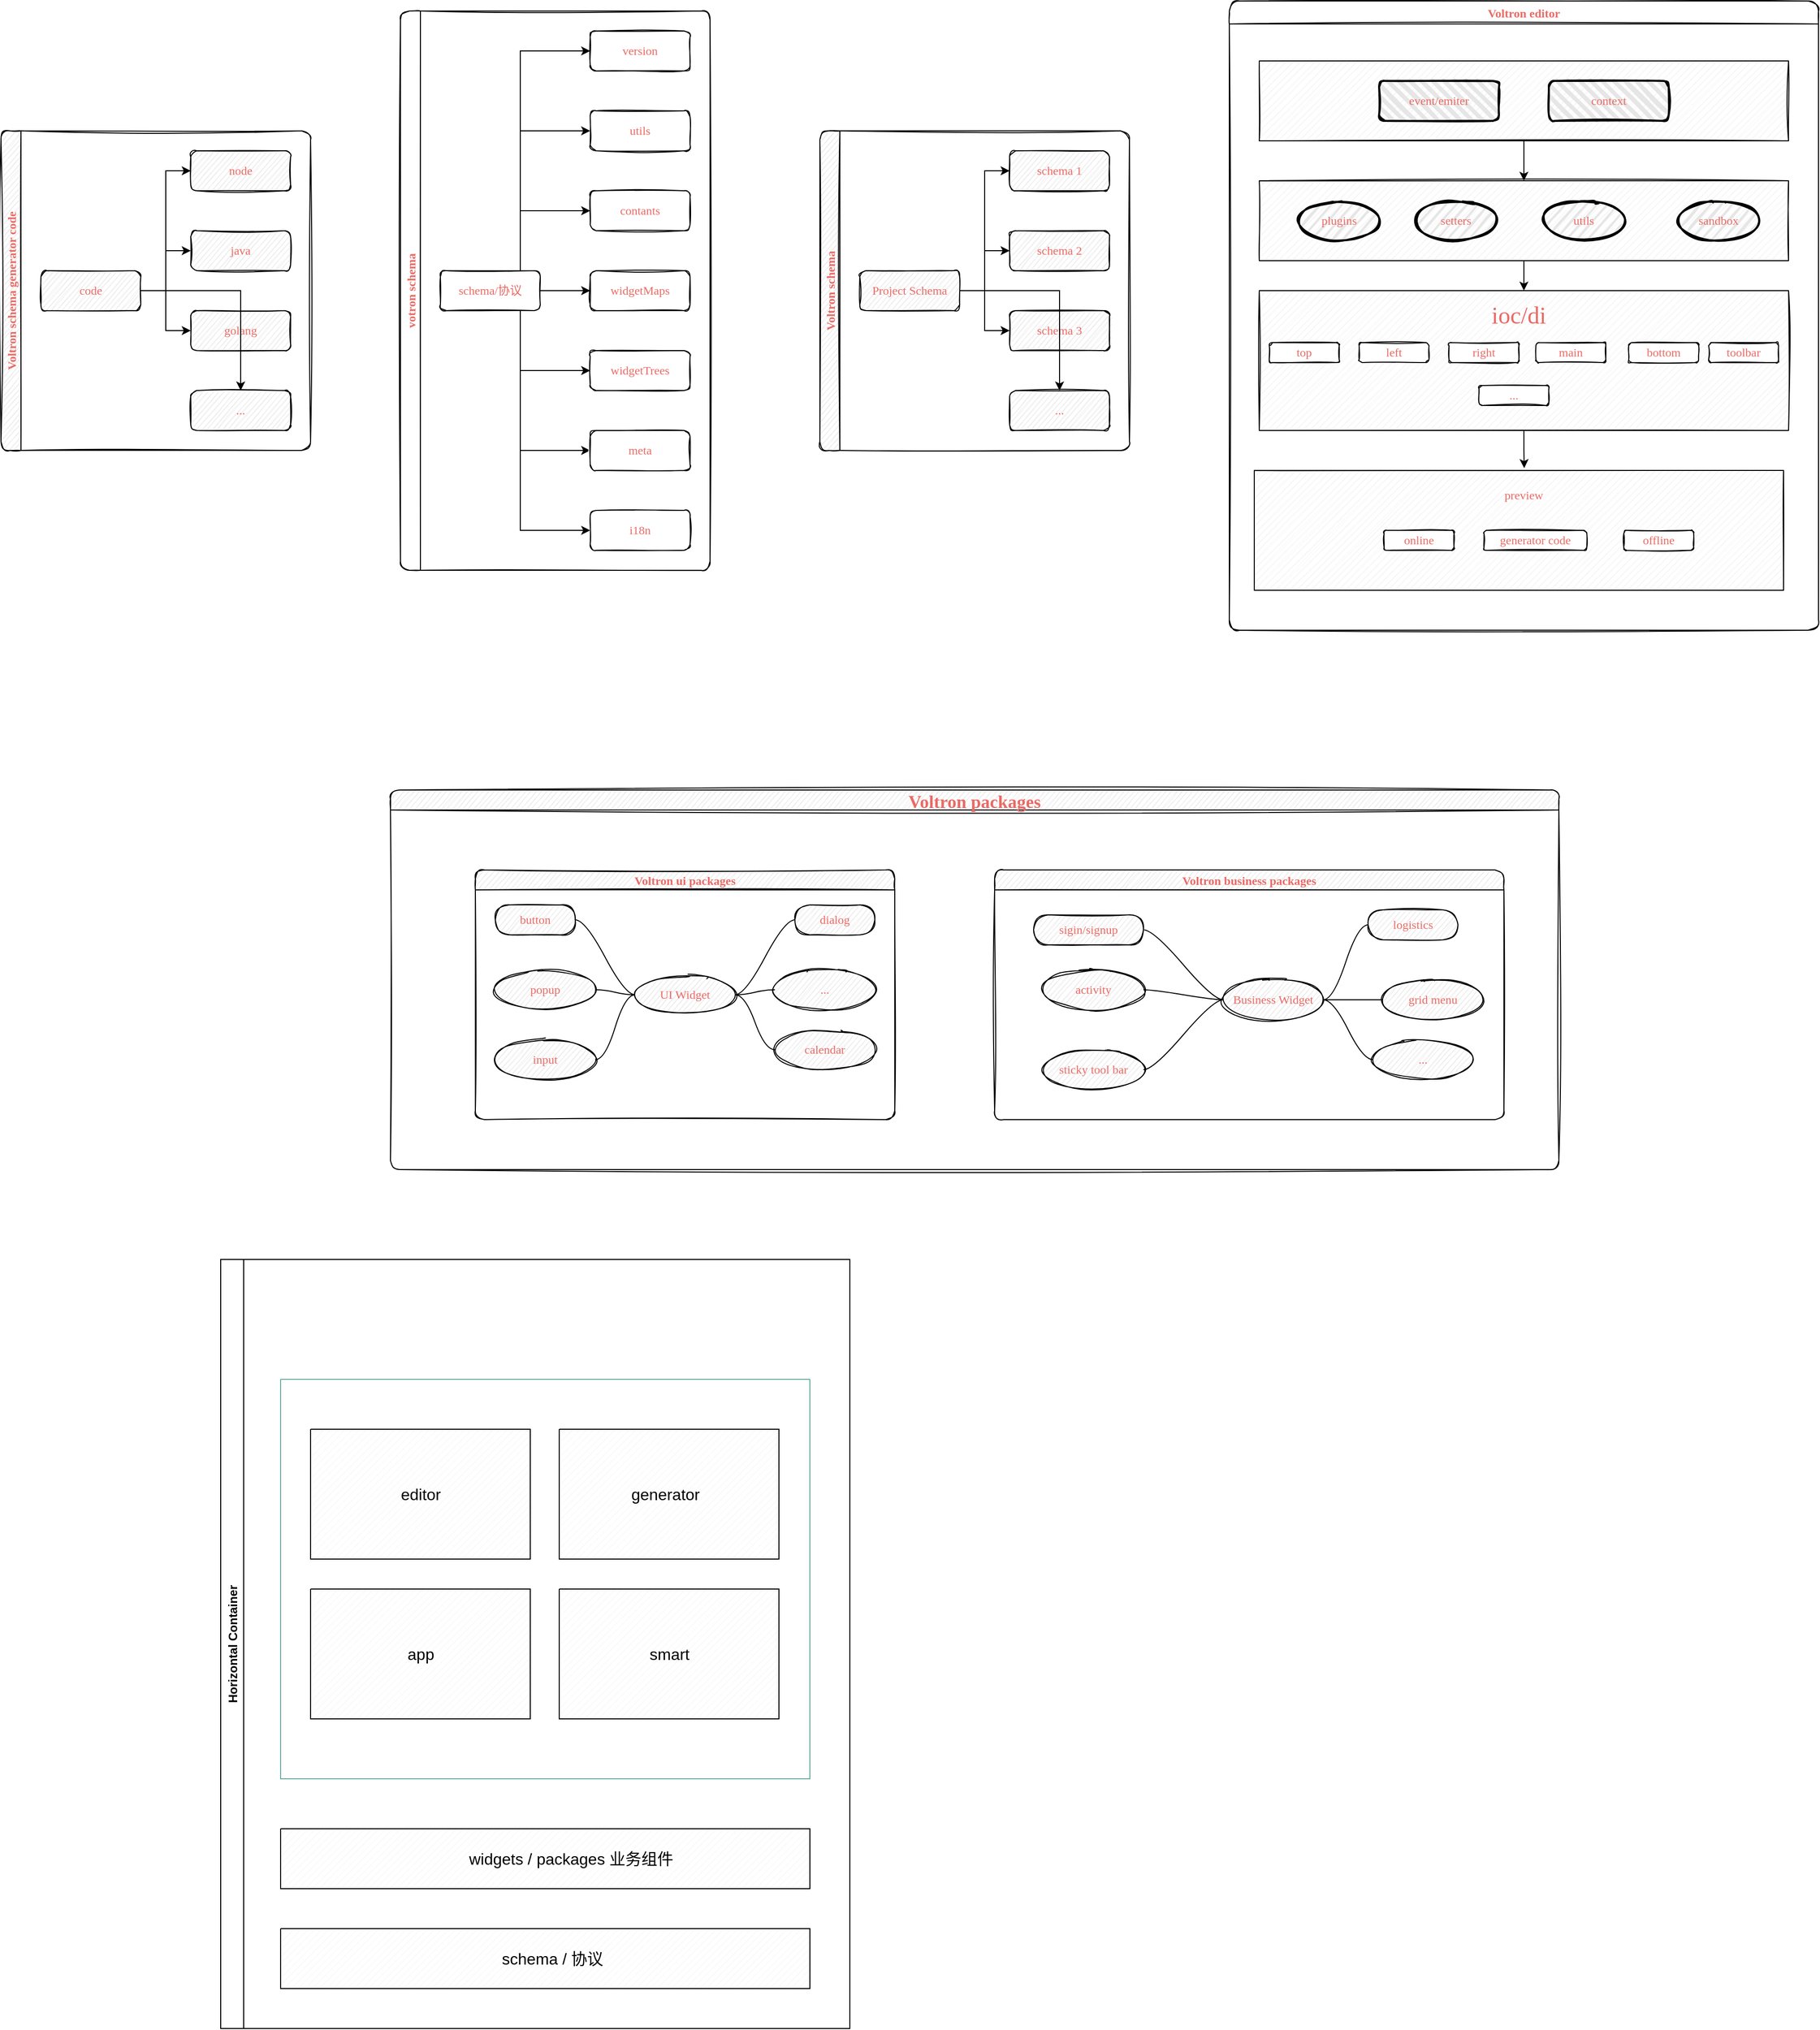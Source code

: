 <mxfile version="20.2.7" type="github">
  <diagram id="uEtx-rClUIluF5eoHh9o" name="Page-1">
    <mxGraphModel dx="2057" dy="1066" grid="1" gridSize="10" guides="1" tooltips="1" connect="1" arrows="1" fold="1" page="1" pageScale="1" pageWidth="827" pageHeight="1169" math="0" shadow="0">
      <root>
        <mxCell id="0" />
        <mxCell id="1" parent="0" />
        <mxCell id="8oAO5jy6MXNJYuo4tlUB-1" value="votron schema" style="swimlane;startSize=20;horizontal=0;childLayout=treeLayout;horizontalTree=1;resizable=0;containerType=tree;rounded=1;sketch=1;fontFamily=Comic Sans MS;fontColor=#EA6B66;" parent="1" vertex="1">
          <mxGeometry x="731" y="490" width="310" height="560" as="geometry" />
        </mxCell>
        <mxCell id="8oAO5jy6MXNJYuo4tlUB-2" value="schema/协议" style="whiteSpace=wrap;html=1;rounded=1;sketch=1;fontFamily=Comic Sans MS;fontColor=#EA6B66;" parent="8oAO5jy6MXNJYuo4tlUB-1" vertex="1">
          <mxGeometry x="40" y="260" width="100" height="40" as="geometry" />
        </mxCell>
        <mxCell id="8oAO5jy6MXNJYuo4tlUB-3" value="" style="edgeStyle=orthogonalEdgeStyle;rounded=0;orthogonalLoop=1;jettySize=auto;html=1;" parent="8oAO5jy6MXNJYuo4tlUB-1" source="8oAO5jy6MXNJYuo4tlUB-2" target="8oAO5jy6MXNJYuo4tlUB-4" edge="1">
          <mxGeometry relative="1" as="geometry">
            <Array as="points">
              <mxPoint x="120" y="40" />
            </Array>
          </mxGeometry>
        </mxCell>
        <mxCell id="8oAO5jy6MXNJYuo4tlUB-4" value="version" style="whiteSpace=wrap;html=1;rounded=1;sketch=1;fontFamily=Comic Sans MS;fontColor=#EA6B66;" parent="8oAO5jy6MXNJYuo4tlUB-1" vertex="1">
          <mxGeometry x="190" y="20" width="100" height="40" as="geometry" />
        </mxCell>
        <mxCell id="8oAO5jy6MXNJYuo4tlUB-5" value="" style="edgeStyle=orthogonalEdgeStyle;rounded=0;orthogonalLoop=1;jettySize=auto;html=1;" parent="8oAO5jy6MXNJYuo4tlUB-1" source="8oAO5jy6MXNJYuo4tlUB-2" target="8oAO5jy6MXNJYuo4tlUB-6" edge="1">
          <mxGeometry relative="1" as="geometry">
            <Array as="points">
              <mxPoint x="120" y="120" />
            </Array>
          </mxGeometry>
        </mxCell>
        <mxCell id="8oAO5jy6MXNJYuo4tlUB-6" value="utils" style="whiteSpace=wrap;html=1;rounded=1;sketch=1;fontFamily=Comic Sans MS;fontColor=#EA6B66;" parent="8oAO5jy6MXNJYuo4tlUB-1" vertex="1">
          <mxGeometry x="190" y="100" width="100" height="40" as="geometry" />
        </mxCell>
        <mxCell id="8oAO5jy6MXNJYuo4tlUB-7" value="" style="edgeStyle=orthogonalEdgeStyle;rounded=0;orthogonalLoop=1;jettySize=auto;html=1;" parent="8oAO5jy6MXNJYuo4tlUB-1" source="8oAO5jy6MXNJYuo4tlUB-2" target="8oAO5jy6MXNJYuo4tlUB-8" edge="1">
          <mxGeometry relative="1" as="geometry">
            <Array as="points">
              <mxPoint x="120" y="200" />
            </Array>
          </mxGeometry>
        </mxCell>
        <mxCell id="8oAO5jy6MXNJYuo4tlUB-8" value="contants" style="whiteSpace=wrap;html=1;rounded=1;sketch=1;fontFamily=Comic Sans MS;fontColor=#EA6B66;" parent="8oAO5jy6MXNJYuo4tlUB-1" vertex="1">
          <mxGeometry x="190" y="180" width="100" height="40" as="geometry" />
        </mxCell>
        <mxCell id="8oAO5jy6MXNJYuo4tlUB-9" value="" style="edgeStyle=orthogonalEdgeStyle;rounded=0;orthogonalLoop=1;jettySize=auto;html=1;" parent="8oAO5jy6MXNJYuo4tlUB-1" source="8oAO5jy6MXNJYuo4tlUB-2" target="8oAO5jy6MXNJYuo4tlUB-10" edge="1">
          <mxGeometry relative="1" as="geometry" />
        </mxCell>
        <mxCell id="8oAO5jy6MXNJYuo4tlUB-10" value="widgetMaps" style="whiteSpace=wrap;html=1;rounded=1;sketch=1;fontFamily=Comic Sans MS;fontColor=#EA6B66;" parent="8oAO5jy6MXNJYuo4tlUB-1" vertex="1">
          <mxGeometry x="190" y="260" width="100" height="40" as="geometry" />
        </mxCell>
        <mxCell id="8oAO5jy6MXNJYuo4tlUB-11" value="" style="edgeStyle=orthogonalEdgeStyle;rounded=0;orthogonalLoop=1;jettySize=auto;html=1;" parent="8oAO5jy6MXNJYuo4tlUB-1" source="8oAO5jy6MXNJYuo4tlUB-2" target="8oAO5jy6MXNJYuo4tlUB-12" edge="1">
          <mxGeometry relative="1" as="geometry">
            <Array as="points">
              <mxPoint x="120" y="360" />
            </Array>
          </mxGeometry>
        </mxCell>
        <mxCell id="8oAO5jy6MXNJYuo4tlUB-12" value="widgetTrees" style="whiteSpace=wrap;html=1;rounded=1;sketch=1;fontFamily=Comic Sans MS;fontColor=#EA6B66;" parent="8oAO5jy6MXNJYuo4tlUB-1" vertex="1">
          <mxGeometry x="190" y="340" width="100" height="40" as="geometry" />
        </mxCell>
        <mxCell id="8oAO5jy6MXNJYuo4tlUB-13" value="" style="edgeStyle=orthogonalEdgeStyle;rounded=0;orthogonalLoop=1;jettySize=auto;html=1;" parent="8oAO5jy6MXNJYuo4tlUB-1" source="8oAO5jy6MXNJYuo4tlUB-2" target="8oAO5jy6MXNJYuo4tlUB-14" edge="1">
          <mxGeometry relative="1" as="geometry">
            <Array as="points">
              <mxPoint x="120" y="440" />
            </Array>
          </mxGeometry>
        </mxCell>
        <mxCell id="8oAO5jy6MXNJYuo4tlUB-14" value="meta" style="whiteSpace=wrap;html=1;rounded=1;sketch=1;fontFamily=Comic Sans MS;fontColor=#EA6B66;" parent="8oAO5jy6MXNJYuo4tlUB-1" vertex="1">
          <mxGeometry x="190" y="420" width="100" height="40" as="geometry" />
        </mxCell>
        <mxCell id="8oAO5jy6MXNJYuo4tlUB-15" value="" style="edgeStyle=orthogonalEdgeStyle;rounded=0;orthogonalLoop=1;jettySize=auto;html=1;" parent="8oAO5jy6MXNJYuo4tlUB-1" source="8oAO5jy6MXNJYuo4tlUB-2" target="8oAO5jy6MXNJYuo4tlUB-16" edge="1">
          <mxGeometry relative="1" as="geometry">
            <Array as="points">
              <mxPoint x="120" y="520" />
            </Array>
          </mxGeometry>
        </mxCell>
        <mxCell id="8oAO5jy6MXNJYuo4tlUB-16" value="i18n" style="whiteSpace=wrap;html=1;rounded=1;sketch=1;fontFamily=Comic Sans MS;fontColor=#EA6B66;" parent="8oAO5jy6MXNJYuo4tlUB-1" vertex="1">
          <mxGeometry x="190" y="500" width="100" height="40" as="geometry" />
        </mxCell>
        <mxCell id="8oAO5jy6MXNJYuo4tlUB-17" value="Voltron editor" style="swimlane;rounded=1;sketch=1;fontFamily=Comic Sans MS;fontColor=#EA6B66;" parent="1" vertex="1">
          <mxGeometry x="1561" y="480" width="590" height="630" as="geometry" />
        </mxCell>
        <mxCell id="8oAO5jy6MXNJYuo4tlUB-18" style="edgeStyle=orthogonalEdgeStyle;rounded=0;orthogonalLoop=1;jettySize=auto;html=1;entryX=0.5;entryY=0;entryDx=0;entryDy=0;entryPerimeter=0;fontFamily=Comic Sans MS;" parent="8oAO5jy6MXNJYuo4tlUB-17" source="8oAO5jy6MXNJYuo4tlUB-19" target="8oAO5jy6MXNJYuo4tlUB-38" edge="1">
          <mxGeometry relative="1" as="geometry" />
        </mxCell>
        <mxCell id="8oAO5jy6MXNJYuo4tlUB-19" value="" style="verticalLabelPosition=bottom;verticalAlign=top;html=1;shape=mxgraph.basic.patternFillRect;fillStyle=diag;step=5;fillStrokeWidth=0.2;fillStrokeColor=#dddddd;rounded=1;sketch=1;fontFamily=Comic Sans MS;" parent="8oAO5jy6MXNJYuo4tlUB-17" vertex="1">
          <mxGeometry x="30" y="60" width="530" height="80" as="geometry" />
        </mxCell>
        <mxCell id="8oAO5jy6MXNJYuo4tlUB-20" value="event/emiter" style="rounded=1;whiteSpace=wrap;html=1;strokeWidth=2;fillWeight=4;hachureGap=8;hachureAngle=45;fillColor=#E6E6E6;sketch=1;fontFamily=Comic Sans MS;fontColor=#EA6B66;" parent="8oAO5jy6MXNJYuo4tlUB-17" vertex="1">
          <mxGeometry x="150" y="80" width="120" height="40" as="geometry" />
        </mxCell>
        <mxCell id="8oAO5jy6MXNJYuo4tlUB-21" value="context" style="rounded=1;whiteSpace=wrap;html=1;strokeWidth=2;fillWeight=4;hachureGap=8;hachureAngle=45;fillColor=#E6E6E6;sketch=1;fontFamily=Comic Sans MS;fontColor=#EA6B66;" parent="8oAO5jy6MXNJYuo4tlUB-17" vertex="1">
          <mxGeometry x="320" y="80" width="120" height="40" as="geometry" />
        </mxCell>
        <mxCell id="8oAO5jy6MXNJYuo4tlUB-22" style="edgeStyle=orthogonalEdgeStyle;rounded=0;orthogonalLoop=1;jettySize=auto;html=1;entryX=0.51;entryY=-0.019;entryDx=0;entryDy=0;entryPerimeter=0;fontFamily=Comic Sans MS;" parent="8oAO5jy6MXNJYuo4tlUB-17" source="8oAO5jy6MXNJYuo4tlUB-23" target="8oAO5jy6MXNJYuo4tlUB-32" edge="1">
          <mxGeometry relative="1" as="geometry" />
        </mxCell>
        <mxCell id="8oAO5jy6MXNJYuo4tlUB-23" value="" style="verticalLabelPosition=bottom;verticalAlign=top;html=1;shape=mxgraph.basic.patternFillRect;fillStyle=diag;step=5;fillStrokeWidth=0.2;fillStrokeColor=#dddddd;rounded=1;sketch=1;fontFamily=Comic Sans MS;" parent="8oAO5jy6MXNJYuo4tlUB-17" vertex="1">
          <mxGeometry x="30" y="290" width="530" height="140" as="geometry" />
        </mxCell>
        <mxCell id="8oAO5jy6MXNJYuo4tlUB-24" value="&lt;font style=&quot;font-size: 24px;&quot;&gt;ioc/di&lt;/font&gt;" style="text;html=1;strokeColor=none;fillColor=none;align=center;verticalAlign=middle;whiteSpace=wrap;rounded=0;sketch=1;fontFamily=Comic Sans MS;fontColor=#EA6B66;fontSize=14;" parent="8oAO5jy6MXNJYuo4tlUB-17" vertex="1">
          <mxGeometry x="260" y="300" width="60" height="30" as="geometry" />
        </mxCell>
        <mxCell id="8oAO5jy6MXNJYuo4tlUB-25" value="top" style="rounded=1;whiteSpace=wrap;html=1;sketch=1;fontFamily=Comic Sans MS;fontColor=#EA6B66;" parent="8oAO5jy6MXNJYuo4tlUB-17" vertex="1">
          <mxGeometry x="40" y="342" width="70" height="20" as="geometry" />
        </mxCell>
        <mxCell id="8oAO5jy6MXNJYuo4tlUB-26" value="left" style="rounded=1;whiteSpace=wrap;html=1;sketch=1;fontFamily=Comic Sans MS;fontColor=#EA6B66;" parent="8oAO5jy6MXNJYuo4tlUB-17" vertex="1">
          <mxGeometry x="130" y="342" width="70" height="20" as="geometry" />
        </mxCell>
        <mxCell id="8oAO5jy6MXNJYuo4tlUB-27" value="right" style="rounded=1;whiteSpace=wrap;html=1;sketch=1;fontFamily=Comic Sans MS;fontColor=#EA6B66;" parent="8oAO5jy6MXNJYuo4tlUB-17" vertex="1">
          <mxGeometry x="220" y="342" width="70" height="20" as="geometry" />
        </mxCell>
        <mxCell id="8oAO5jy6MXNJYuo4tlUB-28" value="main" style="rounded=1;whiteSpace=wrap;html=1;sketch=1;fontFamily=Comic Sans MS;fontColor=#EA6B66;" parent="8oAO5jy6MXNJYuo4tlUB-17" vertex="1">
          <mxGeometry x="307" y="342" width="70" height="20" as="geometry" />
        </mxCell>
        <mxCell id="8oAO5jy6MXNJYuo4tlUB-29" value="bottom" style="rounded=1;whiteSpace=wrap;html=1;sketch=1;fontFamily=Comic Sans MS;fontColor=#EA6B66;" parent="8oAO5jy6MXNJYuo4tlUB-17" vertex="1">
          <mxGeometry x="400" y="342" width="70" height="20" as="geometry" />
        </mxCell>
        <mxCell id="8oAO5jy6MXNJYuo4tlUB-30" value="toolbar" style="rounded=1;whiteSpace=wrap;html=1;sketch=1;fontFamily=Comic Sans MS;fontColor=#EA6B66;" parent="8oAO5jy6MXNJYuo4tlUB-17" vertex="1">
          <mxGeometry x="480" y="342" width="70" height="20" as="geometry" />
        </mxCell>
        <mxCell id="8oAO5jy6MXNJYuo4tlUB-31" value="..." style="rounded=1;whiteSpace=wrap;html=1;sketch=1;fontFamily=Comic Sans MS;fontColor=#EA6B66;" parent="8oAO5jy6MXNJYuo4tlUB-17" vertex="1">
          <mxGeometry x="250" y="385" width="70" height="20" as="geometry" />
        </mxCell>
        <mxCell id="8oAO5jy6MXNJYuo4tlUB-32" value="" style="verticalLabelPosition=bottom;verticalAlign=top;html=1;shape=mxgraph.basic.patternFillRect;fillStyle=diag;step=5;fillStrokeWidth=0.2;fillStrokeColor=#dddddd;rounded=1;sketch=1;fontFamily=Comic Sans MS;" parent="8oAO5jy6MXNJYuo4tlUB-17" vertex="1">
          <mxGeometry x="25" y="470" width="530" height="120" as="geometry" />
        </mxCell>
        <mxCell id="8oAO5jy6MXNJYuo4tlUB-33" value="preview" style="text;html=1;strokeColor=none;fillColor=none;align=center;verticalAlign=middle;whiteSpace=wrap;rounded=0;sketch=1;fontFamily=Comic Sans MS;fontColor=#EA6B66;" parent="8oAO5jy6MXNJYuo4tlUB-17" vertex="1">
          <mxGeometry x="265" y="480" width="60" height="30" as="geometry" />
        </mxCell>
        <mxCell id="8oAO5jy6MXNJYuo4tlUB-34" value="online" style="rounded=1;whiteSpace=wrap;html=1;sketch=1;fontFamily=Comic Sans MS;fontColor=#EA6B66;" parent="8oAO5jy6MXNJYuo4tlUB-17" vertex="1">
          <mxGeometry x="155" y="530" width="70" height="20" as="geometry" />
        </mxCell>
        <mxCell id="8oAO5jy6MXNJYuo4tlUB-35" value="offline" style="rounded=1;whiteSpace=wrap;html=1;sketch=1;fontFamily=Comic Sans MS;fontColor=#EA6B66;" parent="8oAO5jy6MXNJYuo4tlUB-17" vertex="1">
          <mxGeometry x="395" y="530" width="70" height="20" as="geometry" />
        </mxCell>
        <mxCell id="8oAO5jy6MXNJYuo4tlUB-36" value="generator code" style="rounded=1;whiteSpace=wrap;html=1;sketch=1;fontFamily=Comic Sans MS;fontColor=#EA6B66;" parent="8oAO5jy6MXNJYuo4tlUB-17" vertex="1">
          <mxGeometry x="255" y="530" width="103" height="20" as="geometry" />
        </mxCell>
        <mxCell id="8oAO5jy6MXNJYuo4tlUB-37" style="edgeStyle=orthogonalEdgeStyle;rounded=0;orthogonalLoop=1;jettySize=auto;html=1;entryX=0.5;entryY=0;entryDx=0;entryDy=0;entryPerimeter=0;fontFamily=Comic Sans MS;fontSize=24;fontColor=#EA6B66;" parent="8oAO5jy6MXNJYuo4tlUB-17" source="8oAO5jy6MXNJYuo4tlUB-38" target="8oAO5jy6MXNJYuo4tlUB-23" edge="1">
          <mxGeometry relative="1" as="geometry" />
        </mxCell>
        <mxCell id="8oAO5jy6MXNJYuo4tlUB-38" value="" style="verticalLabelPosition=bottom;verticalAlign=top;html=1;shape=mxgraph.basic.patternFillRect;fillStyle=diag;step=5;fillStrokeWidth=0.2;fillStrokeColor=#dddddd;rounded=1;sketch=1;fontFamily=Comic Sans MS;" parent="8oAO5jy6MXNJYuo4tlUB-17" vertex="1">
          <mxGeometry x="30" y="180" width="530" height="80" as="geometry" />
        </mxCell>
        <mxCell id="8oAO5jy6MXNJYuo4tlUB-39" value="plugins" style="ellipse;whiteSpace=wrap;html=1;strokeWidth=2;fillWeight=2;hachureGap=8;fillColor=#E6E6E6;fillStyle=dots;sketch=1;rounded=1;fontFamily=Comic Sans MS;fontColor=#EA6B66;" parent="8oAO5jy6MXNJYuo4tlUB-17" vertex="1">
          <mxGeometry x="70" y="200" width="80" height="40" as="geometry" />
        </mxCell>
        <mxCell id="8oAO5jy6MXNJYuo4tlUB-40" value="setters" style="ellipse;whiteSpace=wrap;html=1;strokeWidth=2;fillWeight=2;hachureGap=8;fillColor=#E6E6E6;fillStyle=dots;sketch=1;rounded=1;fontFamily=Comic Sans MS;fontColor=#EA6B66;" parent="8oAO5jy6MXNJYuo4tlUB-17" vertex="1">
          <mxGeometry x="187" y="200" width="80" height="40" as="geometry" />
        </mxCell>
        <mxCell id="8oAO5jy6MXNJYuo4tlUB-41" value="utils" style="ellipse;whiteSpace=wrap;html=1;strokeWidth=2;fillWeight=2;hachureGap=8;fillColor=#E6E6E6;fillStyle=dots;sketch=1;rounded=1;fontFamily=Comic Sans MS;fontColor=#EA6B66;" parent="8oAO5jy6MXNJYuo4tlUB-17" vertex="1">
          <mxGeometry x="315" y="200" width="80" height="40" as="geometry" />
        </mxCell>
        <mxCell id="8oAO5jy6MXNJYuo4tlUB-42" value="sandbox" style="ellipse;whiteSpace=wrap;html=1;strokeWidth=2;fillWeight=2;hachureGap=8;fillColor=#E6E6E6;fillStyle=dots;sketch=1;rounded=1;fontFamily=Comic Sans MS;fontColor=#EA6B66;" parent="8oAO5jy6MXNJYuo4tlUB-17" vertex="1">
          <mxGeometry x="450" y="200" width="80" height="40" as="geometry" />
        </mxCell>
        <mxCell id="8oAO5jy6MXNJYuo4tlUB-43" value="Voltron schema generator code" style="swimlane;startSize=20;horizontal=0;childLayout=treeLayout;horizontalTree=1;resizable=0;containerType=tree;rounded=1;sketch=1;fontFamily=Comic Sans MS;fillColor=#E6E6E6;fontColor=#EA6B66;" parent="1" vertex="1">
          <mxGeometry x="331" y="610" width="310" height="320" as="geometry" />
        </mxCell>
        <mxCell id="8oAO5jy6MXNJYuo4tlUB-44" value="code" style="whiteSpace=wrap;html=1;rounded=1;sketch=1;fontFamily=Comic Sans MS;fillColor=#E6E6E6;fontColor=#EA6B66;" parent="8oAO5jy6MXNJYuo4tlUB-43" vertex="1">
          <mxGeometry x="40" y="140" width="100" height="40" as="geometry" />
        </mxCell>
        <mxCell id="8oAO5jy6MXNJYuo4tlUB-45" value="node" style="whiteSpace=wrap;html=1;rounded=1;sketch=1;fontFamily=Comic Sans MS;fillColor=#E6E6E6;fontColor=#EA6B66;" parent="8oAO5jy6MXNJYuo4tlUB-43" vertex="1">
          <mxGeometry x="190" y="20" width="100" height="40" as="geometry" />
        </mxCell>
        <mxCell id="8oAO5jy6MXNJYuo4tlUB-46" value="" style="edgeStyle=elbowEdgeStyle;elbow=horizontal;html=1;rounded=0;fontFamily=Comic Sans MS;" parent="8oAO5jy6MXNJYuo4tlUB-43" source="8oAO5jy6MXNJYuo4tlUB-44" target="8oAO5jy6MXNJYuo4tlUB-45" edge="1">
          <mxGeometry relative="1" as="geometry" />
        </mxCell>
        <mxCell id="8oAO5jy6MXNJYuo4tlUB-47" value="java" style="whiteSpace=wrap;html=1;rounded=1;sketch=1;fontFamily=Comic Sans MS;fillColor=#E6E6E6;fontColor=#EA6B66;" parent="8oAO5jy6MXNJYuo4tlUB-43" vertex="1">
          <mxGeometry x="190" y="100" width="100" height="40" as="geometry" />
        </mxCell>
        <mxCell id="8oAO5jy6MXNJYuo4tlUB-48" value="" style="edgeStyle=elbowEdgeStyle;elbow=horizontal;html=1;rounded=0;fontFamily=Comic Sans MS;" parent="8oAO5jy6MXNJYuo4tlUB-43" source="8oAO5jy6MXNJYuo4tlUB-44" target="8oAO5jy6MXNJYuo4tlUB-47" edge="1">
          <mxGeometry relative="1" as="geometry" />
        </mxCell>
        <mxCell id="8oAO5jy6MXNJYuo4tlUB-49" value="" style="edgeStyle=orthogonalEdgeStyle;rounded=0;orthogonalLoop=1;jettySize=auto;html=1;" parent="8oAO5jy6MXNJYuo4tlUB-43" source="8oAO5jy6MXNJYuo4tlUB-44" target="8oAO5jy6MXNJYuo4tlUB-50" edge="1">
          <mxGeometry relative="1" as="geometry" />
        </mxCell>
        <mxCell id="8oAO5jy6MXNJYuo4tlUB-50" value="golang" style="whiteSpace=wrap;html=1;rounded=1;sketch=1;fontFamily=Comic Sans MS;fillColor=#E6E6E6;fontColor=#EA6B66;" parent="8oAO5jy6MXNJYuo4tlUB-43" vertex="1">
          <mxGeometry x="190" y="180" width="100" height="40" as="geometry" />
        </mxCell>
        <mxCell id="8oAO5jy6MXNJYuo4tlUB-51" value="" style="edgeStyle=orthogonalEdgeStyle;rounded=0;orthogonalLoop=1;jettySize=auto;html=1;" parent="8oAO5jy6MXNJYuo4tlUB-43" source="8oAO5jy6MXNJYuo4tlUB-44" target="8oAO5jy6MXNJYuo4tlUB-52" edge="1">
          <mxGeometry relative="1" as="geometry" />
        </mxCell>
        <mxCell id="8oAO5jy6MXNJYuo4tlUB-52" value="..." style="whiteSpace=wrap;html=1;rounded=1;sketch=1;fontFamily=Comic Sans MS;fillColor=#E6E6E6;fontColor=#EA6B66;" parent="8oAO5jy6MXNJYuo4tlUB-43" vertex="1">
          <mxGeometry x="190" y="260" width="100" height="40" as="geometry" />
        </mxCell>
        <mxCell id="8oAO5jy6MXNJYuo4tlUB-53" value="Voltron schema" style="swimlane;startSize=20;horizontal=0;childLayout=treeLayout;horizontalTree=1;resizable=0;containerType=tree;rounded=1;sketch=1;fontFamily=Comic Sans MS;fillColor=#E6E6E6;fontColor=#EA6B66;" parent="1" vertex="1">
          <mxGeometry x="1151" y="610" width="310" height="320" as="geometry" />
        </mxCell>
        <mxCell id="8oAO5jy6MXNJYuo4tlUB-54" value="Project Schema" style="whiteSpace=wrap;html=1;rounded=1;sketch=1;fontFamily=Comic Sans MS;fillColor=#E6E6E6;fontColor=#EA6B66;" parent="8oAO5jy6MXNJYuo4tlUB-53" vertex="1">
          <mxGeometry x="40" y="140" width="100" height="40" as="geometry" />
        </mxCell>
        <mxCell id="8oAO5jy6MXNJYuo4tlUB-55" value="schema 1" style="whiteSpace=wrap;html=1;rounded=1;sketch=1;fontFamily=Comic Sans MS;fillColor=#E6E6E6;fontColor=#EA6B66;" parent="8oAO5jy6MXNJYuo4tlUB-53" vertex="1">
          <mxGeometry x="190" y="20" width="100" height="40" as="geometry" />
        </mxCell>
        <mxCell id="8oAO5jy6MXNJYuo4tlUB-56" value="" style="edgeStyle=elbowEdgeStyle;elbow=horizontal;html=1;rounded=0;fontFamily=Comic Sans MS;" parent="8oAO5jy6MXNJYuo4tlUB-53" source="8oAO5jy6MXNJYuo4tlUB-54" target="8oAO5jy6MXNJYuo4tlUB-55" edge="1">
          <mxGeometry relative="1" as="geometry" />
        </mxCell>
        <mxCell id="8oAO5jy6MXNJYuo4tlUB-57" value="schema 2" style="whiteSpace=wrap;html=1;rounded=1;sketch=1;fontFamily=Comic Sans MS;fillColor=#E6E6E6;fontColor=#EA6B66;" parent="8oAO5jy6MXNJYuo4tlUB-53" vertex="1">
          <mxGeometry x="190" y="100" width="100" height="40" as="geometry" />
        </mxCell>
        <mxCell id="8oAO5jy6MXNJYuo4tlUB-58" value="" style="edgeStyle=elbowEdgeStyle;elbow=horizontal;html=1;rounded=0;fontFamily=Comic Sans MS;" parent="8oAO5jy6MXNJYuo4tlUB-53" source="8oAO5jy6MXNJYuo4tlUB-54" target="8oAO5jy6MXNJYuo4tlUB-57" edge="1">
          <mxGeometry relative="1" as="geometry" />
        </mxCell>
        <mxCell id="8oAO5jy6MXNJYuo4tlUB-59" value="" style="edgeStyle=orthogonalEdgeStyle;rounded=0;orthogonalLoop=1;jettySize=auto;html=1;" parent="8oAO5jy6MXNJYuo4tlUB-53" source="8oAO5jy6MXNJYuo4tlUB-54" target="8oAO5jy6MXNJYuo4tlUB-60" edge="1">
          <mxGeometry relative="1" as="geometry" />
        </mxCell>
        <mxCell id="8oAO5jy6MXNJYuo4tlUB-60" value="schema 3" style="whiteSpace=wrap;html=1;rounded=1;sketch=1;fontFamily=Comic Sans MS;fillColor=#E6E6E6;fontColor=#EA6B66;" parent="8oAO5jy6MXNJYuo4tlUB-53" vertex="1">
          <mxGeometry x="190" y="180" width="100" height="40" as="geometry" />
        </mxCell>
        <mxCell id="8oAO5jy6MXNJYuo4tlUB-61" value="" style="edgeStyle=orthogonalEdgeStyle;rounded=0;orthogonalLoop=1;jettySize=auto;html=1;" parent="8oAO5jy6MXNJYuo4tlUB-53" source="8oAO5jy6MXNJYuo4tlUB-54" target="8oAO5jy6MXNJYuo4tlUB-62" edge="1">
          <mxGeometry relative="1" as="geometry" />
        </mxCell>
        <mxCell id="8oAO5jy6MXNJYuo4tlUB-62" value="..." style="whiteSpace=wrap;html=1;rounded=1;sketch=1;fontFamily=Comic Sans MS;fillColor=#E6E6E6;fontColor=#EA6B66;" parent="8oAO5jy6MXNJYuo4tlUB-53" vertex="1">
          <mxGeometry x="190" y="260" width="100" height="40" as="geometry" />
        </mxCell>
        <mxCell id="8oAO5jy6MXNJYuo4tlUB-63" value="Voltron packages" style="swimlane;startSize=20;horizontal=1;containerType=tree;rounded=1;sketch=1;fontFamily=Comic Sans MS;fontSize=18;fontColor=#EA6B66;fillColor=#E6E6E6;" parent="1" vertex="1">
          <mxGeometry x="721" y="1270" width="1170" height="380" as="geometry" />
        </mxCell>
        <mxCell id="8oAO5jy6MXNJYuo4tlUB-64" value="Voltron ui packages" style="swimlane;startSize=20;horizontal=1;containerType=tree;rounded=1;sketch=1;fontFamily=Comic Sans MS;fontSize=12;fontColor=#EA6B66;fillColor=#E6E6E6;" parent="8oAO5jy6MXNJYuo4tlUB-63" vertex="1">
          <mxGeometry x="85" y="80" width="420" height="250" as="geometry" />
        </mxCell>
        <mxCell id="8oAO5jy6MXNJYuo4tlUB-65" value="" style="edgeStyle=entityRelationEdgeStyle;startArrow=none;endArrow=none;segment=10;curved=1;rounded=0;fontFamily=Comic Sans MS;fontSize=12;fontColor=#EA6B66;" parent="8oAO5jy6MXNJYuo4tlUB-64" source="8oAO5jy6MXNJYuo4tlUB-67" target="8oAO5jy6MXNJYuo4tlUB-68" edge="1">
          <mxGeometry relative="1" as="geometry" />
        </mxCell>
        <mxCell id="8oAO5jy6MXNJYuo4tlUB-66" value="" style="edgeStyle=entityRelationEdgeStyle;startArrow=none;endArrow=none;segment=10;curved=1;rounded=0;fontFamily=Comic Sans MS;fontSize=12;fontColor=#EA6B66;" parent="8oAO5jy6MXNJYuo4tlUB-64" source="8oAO5jy6MXNJYuo4tlUB-67" target="8oAO5jy6MXNJYuo4tlUB-69" edge="1">
          <mxGeometry relative="1" as="geometry" />
        </mxCell>
        <mxCell id="8oAO5jy6MXNJYuo4tlUB-67" value="UI Widget" style="ellipse;whiteSpace=wrap;html=1;align=center;treeFolding=1;treeMoving=1;newEdgeStyle={&quot;edgeStyle&quot;:&quot;entityRelationEdgeStyle&quot;,&quot;startArrow&quot;:&quot;none&quot;,&quot;endArrow&quot;:&quot;none&quot;,&quot;segment&quot;:10,&quot;curved&quot;:1};rounded=1;sketch=1;fontFamily=Comic Sans MS;fontSize=12;fontColor=#EA6B66;fillColor=#E6E6E6;" parent="8oAO5jy6MXNJYuo4tlUB-64" vertex="1">
          <mxGeometry x="160" y="105" width="100" height="40" as="geometry" />
        </mxCell>
        <mxCell id="8oAO5jy6MXNJYuo4tlUB-68" value="dialog" style="whiteSpace=wrap;html=1;rounded=1;arcSize=50;align=center;verticalAlign=middle;strokeWidth=1;autosize=1;spacing=4;treeFolding=1;treeMoving=1;newEdgeStyle={&quot;edgeStyle&quot;:&quot;entityRelationEdgeStyle&quot;,&quot;startArrow&quot;:&quot;none&quot;,&quot;endArrow&quot;:&quot;none&quot;,&quot;segment&quot;:10,&quot;curved&quot;:1};sketch=1;fontFamily=Comic Sans MS;fontSize=12;fontColor=#EA6B66;fillColor=#E6E6E6;" parent="8oAO5jy6MXNJYuo4tlUB-64" vertex="1">
          <mxGeometry x="320" y="35" width="80" height="30" as="geometry" />
        </mxCell>
        <mxCell id="8oAO5jy6MXNJYuo4tlUB-69" value="button" style="whiteSpace=wrap;html=1;rounded=1;arcSize=50;align=center;verticalAlign=middle;strokeWidth=1;autosize=1;spacing=4;treeFolding=1;treeMoving=1;newEdgeStyle={&quot;edgeStyle&quot;:&quot;entityRelationEdgeStyle&quot;,&quot;startArrow&quot;:&quot;none&quot;,&quot;endArrow&quot;:&quot;none&quot;,&quot;segment&quot;:10,&quot;curved&quot;:1};sketch=1;fontFamily=Comic Sans MS;fontSize=12;fontColor=#EA6B66;fillColor=#E6E6E6;" parent="8oAO5jy6MXNJYuo4tlUB-64" vertex="1">
          <mxGeometry x="20" y="35" width="80" height="30" as="geometry" />
        </mxCell>
        <mxCell id="8oAO5jy6MXNJYuo4tlUB-70" value="" style="edgeStyle=entityRelationEdgeStyle;rounded=0;orthogonalLoop=1;jettySize=auto;html=1;startArrow=none;endArrow=none;segment=10;curved=1;" parent="8oAO5jy6MXNJYuo4tlUB-64" source="8oAO5jy6MXNJYuo4tlUB-67" target="8oAO5jy6MXNJYuo4tlUB-71" edge="1">
          <mxGeometry relative="1" as="geometry" />
        </mxCell>
        <mxCell id="8oAO5jy6MXNJYuo4tlUB-71" value="popup" style="ellipse;whiteSpace=wrap;html=1;align=center;treeFolding=1;treeMoving=1;newEdgeStyle={&quot;edgeStyle&quot;:&quot;entityRelationEdgeStyle&quot;,&quot;startArrow&quot;:&quot;none&quot;,&quot;endArrow&quot;:&quot;none&quot;,&quot;segment&quot;:10,&quot;curved&quot;:1};rounded=1;sketch=1;fontFamily=Comic Sans MS;fontSize=12;fontColor=#EA6B66;fillColor=#E6E6E6;" parent="8oAO5jy6MXNJYuo4tlUB-64" vertex="1">
          <mxGeometry x="20" y="100" width="100" height="40" as="geometry" />
        </mxCell>
        <mxCell id="8oAO5jy6MXNJYuo4tlUB-72" value="" style="edgeStyle=entityRelationEdgeStyle;rounded=0;orthogonalLoop=1;jettySize=auto;html=1;startArrow=none;endArrow=none;segment=10;curved=1;" parent="8oAO5jy6MXNJYuo4tlUB-64" source="8oAO5jy6MXNJYuo4tlUB-67" target="8oAO5jy6MXNJYuo4tlUB-73" edge="1">
          <mxGeometry relative="1" as="geometry" />
        </mxCell>
        <mxCell id="8oAO5jy6MXNJYuo4tlUB-73" value="calendar" style="ellipse;whiteSpace=wrap;html=1;align=center;treeFolding=1;treeMoving=1;newEdgeStyle={&quot;edgeStyle&quot;:&quot;entityRelationEdgeStyle&quot;,&quot;startArrow&quot;:&quot;none&quot;,&quot;endArrow&quot;:&quot;none&quot;,&quot;segment&quot;:10,&quot;curved&quot;:1};rounded=1;sketch=1;fontFamily=Comic Sans MS;fontSize=12;fontColor=#EA6B66;fillColor=#E6E6E6;" parent="8oAO5jy6MXNJYuo4tlUB-64" vertex="1">
          <mxGeometry x="300" y="160" width="100" height="40" as="geometry" />
        </mxCell>
        <mxCell id="8oAO5jy6MXNJYuo4tlUB-74" value="" style="edgeStyle=entityRelationEdgeStyle;rounded=0;orthogonalLoop=1;jettySize=auto;html=1;startArrow=none;endArrow=none;segment=10;curved=1;" parent="8oAO5jy6MXNJYuo4tlUB-64" source="8oAO5jy6MXNJYuo4tlUB-67" target="8oAO5jy6MXNJYuo4tlUB-75" edge="1">
          <mxGeometry relative="1" as="geometry" />
        </mxCell>
        <mxCell id="8oAO5jy6MXNJYuo4tlUB-75" value="input" style="ellipse;whiteSpace=wrap;html=1;align=center;treeFolding=1;treeMoving=1;newEdgeStyle={&quot;edgeStyle&quot;:&quot;entityRelationEdgeStyle&quot;,&quot;startArrow&quot;:&quot;none&quot;,&quot;endArrow&quot;:&quot;none&quot;,&quot;segment&quot;:10,&quot;curved&quot;:1};rounded=1;sketch=1;fontFamily=Comic Sans MS;fontSize=12;fontColor=#EA6B66;fillColor=#E6E6E6;" parent="8oAO5jy6MXNJYuo4tlUB-64" vertex="1">
          <mxGeometry x="20" y="170" width="100" height="40" as="geometry" />
        </mxCell>
        <mxCell id="8oAO5jy6MXNJYuo4tlUB-76" value="" style="edgeStyle=entityRelationEdgeStyle;rounded=0;orthogonalLoop=1;jettySize=auto;html=1;startArrow=none;endArrow=none;segment=10;curved=1;" parent="8oAO5jy6MXNJYuo4tlUB-64" source="8oAO5jy6MXNJYuo4tlUB-67" target="8oAO5jy6MXNJYuo4tlUB-77" edge="1">
          <mxGeometry relative="1" as="geometry" />
        </mxCell>
        <mxCell id="8oAO5jy6MXNJYuo4tlUB-77" value="..." style="ellipse;whiteSpace=wrap;html=1;align=center;treeFolding=1;treeMoving=1;newEdgeStyle={&quot;edgeStyle&quot;:&quot;entityRelationEdgeStyle&quot;,&quot;startArrow&quot;:&quot;none&quot;,&quot;endArrow&quot;:&quot;none&quot;,&quot;segment&quot;:10,&quot;curved&quot;:1};rounded=1;sketch=1;fontFamily=Comic Sans MS;fontSize=12;fontColor=#EA6B66;fillColor=#E6E6E6;" parent="8oAO5jy6MXNJYuo4tlUB-64" vertex="1">
          <mxGeometry x="300" y="100" width="100" height="40" as="geometry" />
        </mxCell>
        <mxCell id="8oAO5jy6MXNJYuo4tlUB-78" value="Voltron business packages" style="swimlane;startSize=20;horizontal=1;containerType=tree;rounded=1;sketch=1;fontFamily=Comic Sans MS;fontSize=12;fontColor=#EA6B66;fillColor=#E6E6E6;" parent="8oAO5jy6MXNJYuo4tlUB-63" vertex="1">
          <mxGeometry x="605" y="80" width="510" height="250" as="geometry" />
        </mxCell>
        <mxCell id="8oAO5jy6MXNJYuo4tlUB-79" value="" style="edgeStyle=entityRelationEdgeStyle;startArrow=none;endArrow=none;segment=10;curved=1;rounded=0;fontFamily=Comic Sans MS;fontSize=12;fontColor=#EA6B66;" parent="8oAO5jy6MXNJYuo4tlUB-78" source="8oAO5jy6MXNJYuo4tlUB-81" target="8oAO5jy6MXNJYuo4tlUB-82" edge="1">
          <mxGeometry relative="1" as="geometry" />
        </mxCell>
        <mxCell id="8oAO5jy6MXNJYuo4tlUB-80" value="" style="edgeStyle=entityRelationEdgeStyle;startArrow=none;endArrow=none;segment=10;curved=1;rounded=0;fontFamily=Comic Sans MS;fontSize=12;fontColor=#EA6B66;" parent="8oAO5jy6MXNJYuo4tlUB-78" source="8oAO5jy6MXNJYuo4tlUB-81" target="8oAO5jy6MXNJYuo4tlUB-83" edge="1">
          <mxGeometry relative="1" as="geometry" />
        </mxCell>
        <mxCell id="8oAO5jy6MXNJYuo4tlUB-81" value="Business Widget" style="ellipse;whiteSpace=wrap;html=1;align=center;treeFolding=1;treeMoving=1;newEdgeStyle={&quot;edgeStyle&quot;:&quot;entityRelationEdgeStyle&quot;,&quot;startArrow&quot;:&quot;none&quot;,&quot;endArrow&quot;:&quot;none&quot;,&quot;segment&quot;:10,&quot;curved&quot;:1};rounded=1;sketch=1;fontFamily=Comic Sans MS;fontSize=12;fontColor=#EA6B66;fillColor=#E6E6E6;" parent="8oAO5jy6MXNJYuo4tlUB-78" vertex="1">
          <mxGeometry x="229" y="110" width="100" height="40" as="geometry" />
        </mxCell>
        <mxCell id="8oAO5jy6MXNJYuo4tlUB-82" value="logistics" style="whiteSpace=wrap;html=1;rounded=1;arcSize=50;align=center;verticalAlign=middle;strokeWidth=1;autosize=1;spacing=4;treeFolding=1;treeMoving=1;newEdgeStyle={&quot;edgeStyle&quot;:&quot;entityRelationEdgeStyle&quot;,&quot;startArrow&quot;:&quot;none&quot;,&quot;endArrow&quot;:&quot;none&quot;,&quot;segment&quot;:10,&quot;curved&quot;:1};sketch=1;fontFamily=Comic Sans MS;fontSize=12;fontColor=#EA6B66;fillColor=#E6E6E6;" parent="8oAO5jy6MXNJYuo4tlUB-78" vertex="1">
          <mxGeometry x="374" y="40" width="90" height="30" as="geometry" />
        </mxCell>
        <mxCell id="8oAO5jy6MXNJYuo4tlUB-83" value="sigin/signup" style="whiteSpace=wrap;html=1;rounded=1;arcSize=50;align=center;verticalAlign=middle;strokeWidth=1;autosize=1;spacing=4;treeFolding=1;treeMoving=1;newEdgeStyle={&quot;edgeStyle&quot;:&quot;entityRelationEdgeStyle&quot;,&quot;startArrow&quot;:&quot;none&quot;,&quot;endArrow&quot;:&quot;none&quot;,&quot;segment&quot;:10,&quot;curved&quot;:1};sketch=1;fontFamily=Comic Sans MS;fontSize=12;fontColor=#EA6B66;fillColor=#E6E6E6;" parent="8oAO5jy6MXNJYuo4tlUB-78" vertex="1">
          <mxGeometry x="39" y="45" width="110" height="30" as="geometry" />
        </mxCell>
        <mxCell id="8oAO5jy6MXNJYuo4tlUB-84" value="" style="edgeStyle=entityRelationEdgeStyle;rounded=0;orthogonalLoop=1;jettySize=auto;html=1;startArrow=none;endArrow=none;segment=10;curved=1;" parent="8oAO5jy6MXNJYuo4tlUB-78" source="8oAO5jy6MXNJYuo4tlUB-81" target="8oAO5jy6MXNJYuo4tlUB-85" edge="1">
          <mxGeometry relative="1" as="geometry" />
        </mxCell>
        <mxCell id="8oAO5jy6MXNJYuo4tlUB-85" value="..." style="ellipse;whiteSpace=wrap;html=1;align=center;treeFolding=1;treeMoving=1;newEdgeStyle={&quot;edgeStyle&quot;:&quot;entityRelationEdgeStyle&quot;,&quot;startArrow&quot;:&quot;none&quot;,&quot;endArrow&quot;:&quot;none&quot;,&quot;segment&quot;:10,&quot;curved&quot;:1};rounded=1;sketch=1;fontFamily=Comic Sans MS;fontSize=12;fontColor=#EA6B66;fillColor=#E6E6E6;" parent="8oAO5jy6MXNJYuo4tlUB-78" vertex="1">
          <mxGeometry x="379" y="170" width="100" height="40" as="geometry" />
        </mxCell>
        <mxCell id="8oAO5jy6MXNJYuo4tlUB-86" value="" style="edgeStyle=entityRelationEdgeStyle;rounded=0;orthogonalLoop=1;jettySize=auto;html=1;startArrow=none;endArrow=none;segment=10;curved=1;" parent="8oAO5jy6MXNJYuo4tlUB-78" source="8oAO5jy6MXNJYuo4tlUB-81" target="8oAO5jy6MXNJYuo4tlUB-87" edge="1">
          <mxGeometry relative="1" as="geometry" />
        </mxCell>
        <mxCell id="8oAO5jy6MXNJYuo4tlUB-87" value="sticky tool bar" style="ellipse;whiteSpace=wrap;html=1;align=center;treeFolding=1;treeMoving=1;newEdgeStyle={&quot;edgeStyle&quot;:&quot;entityRelationEdgeStyle&quot;,&quot;startArrow&quot;:&quot;none&quot;,&quot;endArrow&quot;:&quot;none&quot;,&quot;segment&quot;:10,&quot;curved&quot;:1};rounded=1;sketch=1;fontFamily=Comic Sans MS;fontSize=12;fontColor=#EA6B66;fillColor=#E6E6E6;" parent="8oAO5jy6MXNJYuo4tlUB-78" vertex="1">
          <mxGeometry x="49" y="180" width="100" height="40" as="geometry" />
        </mxCell>
        <mxCell id="8oAO5jy6MXNJYuo4tlUB-88" value="" style="edgeStyle=entityRelationEdgeStyle;rounded=0;orthogonalLoop=1;jettySize=auto;html=1;startArrow=none;endArrow=none;segment=10;curved=1;" parent="8oAO5jy6MXNJYuo4tlUB-78" source="8oAO5jy6MXNJYuo4tlUB-81" target="8oAO5jy6MXNJYuo4tlUB-89" edge="1">
          <mxGeometry relative="1" as="geometry" />
        </mxCell>
        <mxCell id="8oAO5jy6MXNJYuo4tlUB-89" value="activity" style="ellipse;whiteSpace=wrap;html=1;align=center;treeFolding=1;treeMoving=1;newEdgeStyle={&quot;edgeStyle&quot;:&quot;entityRelationEdgeStyle&quot;,&quot;startArrow&quot;:&quot;none&quot;,&quot;endArrow&quot;:&quot;none&quot;,&quot;segment&quot;:10,&quot;curved&quot;:1};rounded=1;sketch=1;fontFamily=Comic Sans MS;fontSize=12;fontColor=#EA6B66;fillColor=#E6E6E6;" parent="8oAO5jy6MXNJYuo4tlUB-78" vertex="1">
          <mxGeometry x="49" y="100" width="100" height="40" as="geometry" />
        </mxCell>
        <mxCell id="8oAO5jy6MXNJYuo4tlUB-90" value="" style="edgeStyle=entityRelationEdgeStyle;rounded=0;orthogonalLoop=1;jettySize=auto;html=1;startArrow=none;endArrow=none;segment=10;curved=1;" parent="8oAO5jy6MXNJYuo4tlUB-78" source="8oAO5jy6MXNJYuo4tlUB-81" target="8oAO5jy6MXNJYuo4tlUB-91" edge="1">
          <mxGeometry relative="1" as="geometry" />
        </mxCell>
        <mxCell id="8oAO5jy6MXNJYuo4tlUB-91" value="grid menu" style="ellipse;whiteSpace=wrap;html=1;align=center;treeFolding=1;treeMoving=1;newEdgeStyle={&quot;edgeStyle&quot;:&quot;entityRelationEdgeStyle&quot;,&quot;startArrow&quot;:&quot;none&quot;,&quot;endArrow&quot;:&quot;none&quot;,&quot;segment&quot;:10,&quot;curved&quot;:1};rounded=1;sketch=1;fontFamily=Comic Sans MS;fontSize=12;fontColor=#EA6B66;fillColor=#E6E6E6;" parent="8oAO5jy6MXNJYuo4tlUB-78" vertex="1">
          <mxGeometry x="389" y="110" width="100" height="40" as="geometry" />
        </mxCell>
        <mxCell id="8ynjG6FLT7n2Omwgxe27-2" value="Horizontal Container" style="swimlane;horizontal=0;swimlaneFillColor=default;" vertex="1" parent="1">
          <mxGeometry x="551" y="1740" width="630" height="770" as="geometry" />
        </mxCell>
        <mxCell id="8ynjG6FLT7n2Omwgxe27-5" value="" style="verticalLabelPosition=bottom;verticalAlign=top;html=1;shape=mxgraph.basic.patternFillRect;fillStyle=diag;step=5;fillStrokeWidth=0.2;fillStrokeColor=#dddddd;gradientColor=none;" vertex="1" parent="8ynjG6FLT7n2Omwgxe27-2">
          <mxGeometry x="60" y="670" width="530" height="60" as="geometry" />
        </mxCell>
        <mxCell id="8ynjG6FLT7n2Omwgxe27-6" value="&lt;font style=&quot;font-size: 16px;&quot;&gt;schema / 协议&amp;nbsp;&lt;/font&gt;" style="text;html=1;strokeColor=none;fillColor=none;align=center;verticalAlign=middle;whiteSpace=wrap;rounded=0;" vertex="1" parent="8ynjG6FLT7n2Omwgxe27-2">
          <mxGeometry x="267.75" y="685" width="133" height="30" as="geometry" />
        </mxCell>
        <mxCell id="8ynjG6FLT7n2Omwgxe27-8" value="" style="verticalLabelPosition=bottom;verticalAlign=top;html=1;shape=mxgraph.basic.patternFillRect;fillStyle=diag;step=5;fillStrokeWidth=0.2;fillStrokeColor=#dddddd;" vertex="1" parent="8ynjG6FLT7n2Omwgxe27-2">
          <mxGeometry x="60" y="570" width="530" height="60" as="geometry" />
        </mxCell>
        <mxCell id="8ynjG6FLT7n2Omwgxe27-9" value="&lt;span style=&quot;font-size: 16px;&quot;&gt;widgets / packages 业务组件&lt;/span&gt;" style="text;html=1;strokeColor=none;fillColor=none;align=center;verticalAlign=middle;whiteSpace=wrap;rounded=0;" vertex="1" parent="8ynjG6FLT7n2Omwgxe27-2">
          <mxGeometry x="240" y="585" width="221.5" height="30" as="geometry" />
        </mxCell>
        <mxCell id="8ynjG6FLT7n2Omwgxe27-43" value="" style="swimlane;startSize=0;labelBackgroundColor=#67AB9F;fontSize=16;strokeColor=#67AB9F;fillColor=#67AB9F;gradientColor=none;" vertex="1" parent="8ynjG6FLT7n2Omwgxe27-2">
          <mxGeometry x="60" y="120" width="530" height="400" as="geometry" />
        </mxCell>
        <mxCell id="8ynjG6FLT7n2Omwgxe27-44" value="&lt;span style=&quot;color: rgba(0, 0, 0, 0); font-family: monospace; font-size: 0px; text-align: start;&quot;&gt;%3CmxGraphModel%3E%3Croot%3E%3CmxCell%20id%3D%220%22%2F%3E%3CmxCell%20id%3D%221%22%20parent%3D%220%22%2F%3E%3CmxCell%20id%3D%222%22%20value%3D%22Horizontal%20Container%22%20style%3D%22swimlane%3Bhorizontal%3D0%3BswimlaneFillColor%3Ddefault%3B%22%20vertex%3D%221%22%20parent%3D%221%22%3E%3CmxGeometry%20x%3D%22551%22%20y%3D%221730%22%20width%3D%22630%22%20height%3D%22770%22%20as%3D%22geometry%22%2F%3E%3C%2FmxCell%3E%3CmxCell%20id%3D%223%22%20value%3D%22%22%20style%3D%22verticalLabelPosition%3Dbottom%3BverticalAlign%3Dtop%3Bhtml%3D1%3Bshape%3Dmxgraph.basic.patternFillRect%3BfillStyle%3Ddiag%3Bstep%3D5%3BfillStrokeWidth%3D0.2%3BfillStrokeColor%3D%23dddddd%3BgradientColor%3Dnone%3B%22%20vertex%3D%221%22%20parent%3D%222%22%3E%3CmxGeometry%20x%3D%2260%22%20y%3D%22670%22%20width%3D%22530%22%20height%3D%2260%22%20as%3D%22geometry%22%2F%3E%3C%2FmxCell%3E%3CmxCell%20id%3D%224%22%20value%3D%22%26lt%3Bfont%20style%3D%26quot%3Bfont-size%3A%2016px%3B%26quot%3B%26gt%3Bschema%20%2F%20%E5%8D%8F%E8%AE%AE%26amp%3Bnbsp%3B%26lt%3B%2Ffont%26gt%3B%22%20style%3D%22text%3Bhtml%3D1%3BstrokeColor%3Dnone%3BfillColor%3Dnone%3Balign%3Dcenter%3BverticalAlign%3Dmiddle%3BwhiteSpace%3Dwrap%3Brounded%3D0%3B%22%20vertex%3D%221%22%20parent%3D%222%22%3E%3CmxGeometry%20x%3D%22267.75%22%20y%3D%22685%22%20width%3D%22133%22%20height%3D%2230%22%20as%3D%22geometry%22%2F%3E%3C%2FmxCell%3E%3CmxCell%20id%3D%225%22%20value%3D%22%22%20style%3D%22verticalLabelPosition%3Dbottom%3BverticalAlign%3Dtop%3Bhtml%3D1%3Bshape%3Dmxgraph.basic.patternFillRect%3BfillStyle%3Ddiag%3Bstep%3D5%3BfillStrokeWidth%3D0.2%3BfillStrokeColor%3D%23dddddd%3B%22%20vertex%3D%221%22%20parent%3D%222%22%3E%3CmxGeometry%20x%3D%2260%22%20y%3D%22570%22%20width%3D%22530%22%20height%3D%2260%22%20as%3D%22geometry%22%2F%3E%3C%2FmxCell%3E%3CmxCell%20id%3D%226%22%20value%3D%22%26lt%3Bspan%20style%3D%26quot%3Bfont-size%3A%2016px%3B%26quot%3B%26gt%3Bwidgets%20%2F%20packages%20%E4%B8%9A%E5%8A%A1%E7%BB%84%E4%BB%B6%26lt%3B%2Fspan%26gt%3B%22%20style%3D%22text%3Bhtml%3D1%3BstrokeColor%3Dnone%3BfillColor%3Dnone%3Balign%3Dcenter%3BverticalAlign%3Dmiddle%3BwhiteSpace%3Dwrap%3Brounded%3D0%3B%22%20vertex%3D%221%22%20parent%3D%222%22%3E%3CmxGeometry%20x%3D%22240%22%20y%3D%22585%22%20width%3D%22221.5%22%20height%3D%2230%22%20as%3D%22geometry%22%2F%3E%3C%2FmxCell%3E%3CmxCell%20id%3D%227%22%20value%3D%22%22%20style%3D%22swimlane%3BstartSize%3D0%3BlabelBackgroundColor%3D%2367AB9F%3BfontSize%3D16%3BstrokeColor%3D%2367AB9F%3BfillColor%3D%2367AB9F%3BgradientColor%3Dnone%3B%22%20vertex%3D%221%22%20parent%3D%222%22%3E%3CmxGeometry%20x%3D%2260%22%20y%3D%2250%22%20width%3D%22530%22%20height%3D%22460%22%20as%3D%22geometry%22%2F%3E%3C%2FmxCell%3E%3CmxCell%20id%3D%228%22%20value%3D%22%22%20style%3D%22verticalLabelPosition%3Dbottom%3BverticalAlign%3Dtop%3Bhtml%3D1%3Bshape%3Dmxgraph.basic.patternFillRect%3BfillStyle%3Ddiag%3Bstep%3D5%3BfillStrokeWidth%3D0.2%3BfillStrokeColor%3D%23dddddd%3B%22%20vertex%3D%221%22%20parent%3D%227%22%3E%3CmxGeometry%20x%3D%2230%22%20y%3D%2250%22%20width%3D%22220%22%20height%3D%22360%22%20as%3D%22geometry%22%2F%3E%3C%2FmxCell%3E%3C%2Froot%3E%3C%2FmxGraphModel%3E&lt;/span&gt;" style="verticalLabelPosition=bottom;verticalAlign=top;html=1;shape=mxgraph.basic.patternFillRect;fillStyle=diag;step=5;fillStrokeWidth=0.2;fillStrokeColor=#dddddd;" vertex="1" parent="8ynjG6FLT7n2Omwgxe27-43">
          <mxGeometry x="30" y="50" width="220" height="130" as="geometry" />
        </mxCell>
        <mxCell id="8ynjG6FLT7n2Omwgxe27-45" value="&lt;span style=&quot;color: rgba(0, 0, 0, 0); font-family: monospace; font-size: 0px; text-align: start;&quot;&gt;%3CmxGraphModel%3E%3Croot%3E%3CmxCell%20id%3D%220%22%2F%3E%3CmxCell%20id%3D%221%22%20parent%3D%220%22%2F%3E%3CmxCell%20id%3D%222%22%20value%3D%22Horizontal%20Container%22%20style%3D%22swimlane%3Bhorizontal%3D0%3BswimlaneFillColor%3Ddefault%3B%22%20vertex%3D%221%22%20parent%3D%221%22%3E%3CmxGeometry%20x%3D%22551%22%20y%3D%221730%22%20width%3D%22630%22%20height%3D%22770%22%20as%3D%22geometry%22%2F%3E%3C%2FmxCell%3E%3CmxCell%20id%3D%223%22%20value%3D%22%22%20style%3D%22verticalLabelPosition%3Dbottom%3BverticalAlign%3Dtop%3Bhtml%3D1%3Bshape%3Dmxgraph.basic.patternFillRect%3BfillStyle%3Ddiag%3Bstep%3D5%3BfillStrokeWidth%3D0.2%3BfillStrokeColor%3D%23dddddd%3BgradientColor%3Dnone%3B%22%20vertex%3D%221%22%20parent%3D%222%22%3E%3CmxGeometry%20x%3D%2260%22%20y%3D%22670%22%20width%3D%22530%22%20height%3D%2260%22%20as%3D%22geometry%22%2F%3E%3C%2FmxCell%3E%3CmxCell%20id%3D%224%22%20value%3D%22%26lt%3Bfont%20style%3D%26quot%3Bfont-size%3A%2016px%3B%26quot%3B%26gt%3Bschema%20%2F%20%E5%8D%8F%E8%AE%AE%26amp%3Bnbsp%3B%26lt%3B%2Ffont%26gt%3B%22%20style%3D%22text%3Bhtml%3D1%3BstrokeColor%3Dnone%3BfillColor%3Dnone%3Balign%3Dcenter%3BverticalAlign%3Dmiddle%3BwhiteSpace%3Dwrap%3Brounded%3D0%3B%22%20vertex%3D%221%22%20parent%3D%222%22%3E%3CmxGeometry%20x%3D%22267.75%22%20y%3D%22685%22%20width%3D%22133%22%20height%3D%2230%22%20as%3D%22geometry%22%2F%3E%3C%2FmxCell%3E%3CmxCell%20id%3D%225%22%20value%3D%22%22%20style%3D%22verticalLabelPosition%3Dbottom%3BverticalAlign%3Dtop%3Bhtml%3D1%3Bshape%3Dmxgraph.basic.patternFillRect%3BfillStyle%3Ddiag%3Bstep%3D5%3BfillStrokeWidth%3D0.2%3BfillStrokeColor%3D%23dddddd%3B%22%20vertex%3D%221%22%20parent%3D%222%22%3E%3CmxGeometry%20x%3D%2260%22%20y%3D%22570%22%20width%3D%22530%22%20height%3D%2260%22%20as%3D%22geometry%22%2F%3E%3C%2FmxCell%3E%3CmxCell%20id%3D%226%22%20value%3D%22%26lt%3Bspan%20style%3D%26quot%3Bfont-size%3A%2016px%3B%26quot%3B%26gt%3Bwidgets%20%2F%20packages%20%E4%B8%9A%E5%8A%A1%E7%BB%84%E4%BB%B6%26lt%3B%2Fspan%26gt%3B%22%20style%3D%22text%3Bhtml%3D1%3BstrokeColor%3Dnone%3BfillColor%3Dnone%3Balign%3Dcenter%3BverticalAlign%3Dmiddle%3BwhiteSpace%3Dwrap%3Brounded%3D0%3B%22%20vertex%3D%221%22%20parent%3D%222%22%3E%3CmxGeometry%20x%3D%22240%22%20y%3D%22585%22%20width%3D%22221.5%22%20height%3D%2230%22%20as%3D%22geometry%22%2F%3E%3C%2FmxCell%3E%3CmxCell%20id%3D%227%22%20value%3D%22%22%20style%3D%22swimlane%3BstartSize%3D0%3BlabelBackgroundColor%3D%2367AB9F%3BfontSize%3D16%3BstrokeColor%3D%2367AB9F%3BfillColor%3D%2367AB9F%3BgradientColor%3Dnone%3B%22%20vertex%3D%221%22%20parent%3D%222%22%3E%3CmxGeometry%20x%3D%2260%22%20y%3D%2250%22%20width%3D%22530%22%20height%3D%22460%22%20as%3D%22geometry%22%2F%3E%3C%2FmxCell%3E%3CmxCell%20id%3D%228%22%20value%3D%22%22%20style%3D%22verticalLabelPosition%3Dbottom%3BverticalAlign%3Dtop%3Bhtml%3D1%3Bshape%3Dmxgraph.basic.patternFillRect%3BfillStyle%3Ddiag%3Bstep%3D5%3BfillStrokeWidth%3D0.2%3BfillStrokeColor%3D%23dddddd%3B%22%20vertex%3D%221%22%20parent%3D%227%22%3E%3CmxGeometry%20x%3D%2230%22%20y%3D%2250%22%20width%3D%22220%22%20height%3D%22360%22%20as%3D%22geometry%22%2F%3E%3C%2FmxCell%3E%3C%2Froot%3E%3C%2FmxGraphModel%3E&lt;/span&gt;" style="verticalLabelPosition=bottom;verticalAlign=top;html=1;shape=mxgraph.basic.patternFillRect;fillStyle=diag;step=5;fillStrokeWidth=0.2;fillStrokeColor=#dddddd;" vertex="1" parent="8ynjG6FLT7n2Omwgxe27-43">
          <mxGeometry x="279" y="50" width="220" height="130" as="geometry" />
        </mxCell>
        <mxCell id="8ynjG6FLT7n2Omwgxe27-47" value="&lt;font style=&quot;font-size: 16px;&quot;&gt;editor&lt;/font&gt;" style="text;html=1;strokeColor=none;fillColor=none;align=center;verticalAlign=middle;whiteSpace=wrap;rounded=0;" vertex="1" parent="8ynjG6FLT7n2Omwgxe27-43">
          <mxGeometry x="73.5" y="100" width="133" height="30" as="geometry" />
        </mxCell>
        <mxCell id="8ynjG6FLT7n2Omwgxe27-48" value="&lt;font style=&quot;font-size: 16px;&quot;&gt;generator&lt;/font&gt;" style="text;html=1;strokeColor=none;fillColor=none;align=center;verticalAlign=middle;whiteSpace=wrap;rounded=0;" vertex="1" parent="8ynjG6FLT7n2Omwgxe27-43">
          <mxGeometry x="319" y="100" width="133" height="30" as="geometry" />
        </mxCell>
        <mxCell id="8ynjG6FLT7n2Omwgxe27-49" value="&lt;span style=&quot;color: rgba(0, 0, 0, 0); font-family: monospace; font-size: 0px; text-align: start;&quot;&gt;%3CmxGraphModel%3E%3Croot%3E%3CmxCell%20id%3D%220%22%2F%3E%3CmxCell%20id%3D%221%22%20parent%3D%220%22%2F%3E%3CmxCell%20id%3D%222%22%20value%3D%22Horizontal%20Container%22%20style%3D%22swimlane%3Bhorizontal%3D0%3BswimlaneFillColor%3Ddefault%3B%22%20vertex%3D%221%22%20parent%3D%221%22%3E%3CmxGeometry%20x%3D%22551%22%20y%3D%221730%22%20width%3D%22630%22%20height%3D%22770%22%20as%3D%22geometry%22%2F%3E%3C%2FmxCell%3E%3CmxCell%20id%3D%223%22%20value%3D%22%22%20style%3D%22verticalLabelPosition%3Dbottom%3BverticalAlign%3Dtop%3Bhtml%3D1%3Bshape%3Dmxgraph.basic.patternFillRect%3BfillStyle%3Ddiag%3Bstep%3D5%3BfillStrokeWidth%3D0.2%3BfillStrokeColor%3D%23dddddd%3BgradientColor%3Dnone%3B%22%20vertex%3D%221%22%20parent%3D%222%22%3E%3CmxGeometry%20x%3D%2260%22%20y%3D%22670%22%20width%3D%22530%22%20height%3D%2260%22%20as%3D%22geometry%22%2F%3E%3C%2FmxCell%3E%3CmxCell%20id%3D%224%22%20value%3D%22%26lt%3Bfont%20style%3D%26quot%3Bfont-size%3A%2016px%3B%26quot%3B%26gt%3Bschema%20%2F%20%E5%8D%8F%E8%AE%AE%26amp%3Bnbsp%3B%26lt%3B%2Ffont%26gt%3B%22%20style%3D%22text%3Bhtml%3D1%3BstrokeColor%3Dnone%3BfillColor%3Dnone%3Balign%3Dcenter%3BverticalAlign%3Dmiddle%3BwhiteSpace%3Dwrap%3Brounded%3D0%3B%22%20vertex%3D%221%22%20parent%3D%222%22%3E%3CmxGeometry%20x%3D%22267.75%22%20y%3D%22685%22%20width%3D%22133%22%20height%3D%2230%22%20as%3D%22geometry%22%2F%3E%3C%2FmxCell%3E%3CmxCell%20id%3D%225%22%20value%3D%22%22%20style%3D%22verticalLabelPosition%3Dbottom%3BverticalAlign%3Dtop%3Bhtml%3D1%3Bshape%3Dmxgraph.basic.patternFillRect%3BfillStyle%3Ddiag%3Bstep%3D5%3BfillStrokeWidth%3D0.2%3BfillStrokeColor%3D%23dddddd%3B%22%20vertex%3D%221%22%20parent%3D%222%22%3E%3CmxGeometry%20x%3D%2260%22%20y%3D%22570%22%20width%3D%22530%22%20height%3D%2260%22%20as%3D%22geometry%22%2F%3E%3C%2FmxCell%3E%3CmxCell%20id%3D%226%22%20value%3D%22%26lt%3Bspan%20style%3D%26quot%3Bfont-size%3A%2016px%3B%26quot%3B%26gt%3Bwidgets%20%2F%20packages%20%E4%B8%9A%E5%8A%A1%E7%BB%84%E4%BB%B6%26lt%3B%2Fspan%26gt%3B%22%20style%3D%22text%3Bhtml%3D1%3BstrokeColor%3Dnone%3BfillColor%3Dnone%3Balign%3Dcenter%3BverticalAlign%3Dmiddle%3BwhiteSpace%3Dwrap%3Brounded%3D0%3B%22%20vertex%3D%221%22%20parent%3D%222%22%3E%3CmxGeometry%20x%3D%22240%22%20y%3D%22585%22%20width%3D%22221.5%22%20height%3D%2230%22%20as%3D%22geometry%22%2F%3E%3C%2FmxCell%3E%3CmxCell%20id%3D%227%22%20value%3D%22%22%20style%3D%22swimlane%3BstartSize%3D0%3BlabelBackgroundColor%3D%2367AB9F%3BfontSize%3D16%3BstrokeColor%3D%2367AB9F%3BfillColor%3D%2367AB9F%3BgradientColor%3Dnone%3B%22%20vertex%3D%221%22%20parent%3D%222%22%3E%3CmxGeometry%20x%3D%2260%22%20y%3D%2250%22%20width%3D%22530%22%20height%3D%22460%22%20as%3D%22geometry%22%2F%3E%3C%2FmxCell%3E%3CmxCell%20id%3D%228%22%20value%3D%22%22%20style%3D%22verticalLabelPosition%3Dbottom%3BverticalAlign%3Dtop%3Bhtml%3D1%3Bshape%3Dmxgraph.basic.patternFillRect%3BfillStyle%3Ddiag%3Bstep%3D5%3BfillStrokeWidth%3D0.2%3BfillStrokeColor%3D%23dddddd%3B%22%20vertex%3D%221%22%20parent%3D%227%22%3E%3CmxGeometry%20x%3D%2230%22%20y%3D%2250%22%20width%3D%22220%22%20height%3D%22360%22%20as%3D%22geometry%22%2F%3E%3C%2FmxCell%3E%3C%2Froot%3E%3C%2FmxGraphModel%3E&lt;/span&gt;" style="verticalLabelPosition=bottom;verticalAlign=top;html=1;shape=mxgraph.basic.patternFillRect;fillStyle=diag;step=5;fillStrokeWidth=0.2;fillStrokeColor=#dddddd;" vertex="1" parent="8ynjG6FLT7n2Omwgxe27-43">
          <mxGeometry x="30" y="210" width="220" height="130" as="geometry" />
        </mxCell>
        <mxCell id="8ynjG6FLT7n2Omwgxe27-50" value="&lt;font style=&quot;font-size: 16px;&quot;&gt;app&lt;/font&gt;" style="text;html=1;strokeColor=none;fillColor=none;align=center;verticalAlign=middle;whiteSpace=wrap;rounded=0;" vertex="1" parent="8ynjG6FLT7n2Omwgxe27-43">
          <mxGeometry x="73.5" y="260" width="133" height="30" as="geometry" />
        </mxCell>
        <mxCell id="8ynjG6FLT7n2Omwgxe27-51" value="&lt;span style=&quot;color: rgba(0, 0, 0, 0); font-family: monospace; font-size: 0px; text-align: start;&quot;&gt;%3CmxGraphModel%3E%3Croot%3E%3CmxCell%20id%3D%220%22%2F%3E%3CmxCell%20id%3D%221%22%20parent%3D%220%22%2F%3E%3CmxCell%20id%3D%222%22%20value%3D%22Horizontal%20Container%22%20style%3D%22swimlane%3Bhorizontal%3D0%3BswimlaneFillColor%3Ddefault%3B%22%20vertex%3D%221%22%20parent%3D%221%22%3E%3CmxGeometry%20x%3D%22551%22%20y%3D%221730%22%20width%3D%22630%22%20height%3D%22770%22%20as%3D%22geometry%22%2F%3E%3C%2FmxCell%3E%3CmxCell%20id%3D%223%22%20value%3D%22%22%20style%3D%22verticalLabelPosition%3Dbottom%3BverticalAlign%3Dtop%3Bhtml%3D1%3Bshape%3Dmxgraph.basic.patternFillRect%3BfillStyle%3Ddiag%3Bstep%3D5%3BfillStrokeWidth%3D0.2%3BfillStrokeColor%3D%23dddddd%3BgradientColor%3Dnone%3B%22%20vertex%3D%221%22%20parent%3D%222%22%3E%3CmxGeometry%20x%3D%2260%22%20y%3D%22670%22%20width%3D%22530%22%20height%3D%2260%22%20as%3D%22geometry%22%2F%3E%3C%2FmxCell%3E%3CmxCell%20id%3D%224%22%20value%3D%22%26lt%3Bfont%20style%3D%26quot%3Bfont-size%3A%2016px%3B%26quot%3B%26gt%3Bschema%20%2F%20%E5%8D%8F%E8%AE%AE%26amp%3Bnbsp%3B%26lt%3B%2Ffont%26gt%3B%22%20style%3D%22text%3Bhtml%3D1%3BstrokeColor%3Dnone%3BfillColor%3Dnone%3Balign%3Dcenter%3BverticalAlign%3Dmiddle%3BwhiteSpace%3Dwrap%3Brounded%3D0%3B%22%20vertex%3D%221%22%20parent%3D%222%22%3E%3CmxGeometry%20x%3D%22267.75%22%20y%3D%22685%22%20width%3D%22133%22%20height%3D%2230%22%20as%3D%22geometry%22%2F%3E%3C%2FmxCell%3E%3CmxCell%20id%3D%225%22%20value%3D%22%22%20style%3D%22verticalLabelPosition%3Dbottom%3BverticalAlign%3Dtop%3Bhtml%3D1%3Bshape%3Dmxgraph.basic.patternFillRect%3BfillStyle%3Ddiag%3Bstep%3D5%3BfillStrokeWidth%3D0.2%3BfillStrokeColor%3D%23dddddd%3B%22%20vertex%3D%221%22%20parent%3D%222%22%3E%3CmxGeometry%20x%3D%2260%22%20y%3D%22570%22%20width%3D%22530%22%20height%3D%2260%22%20as%3D%22geometry%22%2F%3E%3C%2FmxCell%3E%3CmxCell%20id%3D%226%22%20value%3D%22%26lt%3Bspan%20style%3D%26quot%3Bfont-size%3A%2016px%3B%26quot%3B%26gt%3Bwidgets%20%2F%20packages%20%E4%B8%9A%E5%8A%A1%E7%BB%84%E4%BB%B6%26lt%3B%2Fspan%26gt%3B%22%20style%3D%22text%3Bhtml%3D1%3BstrokeColor%3Dnone%3BfillColor%3Dnone%3Balign%3Dcenter%3BverticalAlign%3Dmiddle%3BwhiteSpace%3Dwrap%3Brounded%3D0%3B%22%20vertex%3D%221%22%20parent%3D%222%22%3E%3CmxGeometry%20x%3D%22240%22%20y%3D%22585%22%20width%3D%22221.5%22%20height%3D%2230%22%20as%3D%22geometry%22%2F%3E%3C%2FmxCell%3E%3CmxCell%20id%3D%227%22%20value%3D%22%22%20style%3D%22swimlane%3BstartSize%3D0%3BlabelBackgroundColor%3D%2367AB9F%3BfontSize%3D16%3BstrokeColor%3D%2367AB9F%3BfillColor%3D%2367AB9F%3BgradientColor%3Dnone%3B%22%20vertex%3D%221%22%20parent%3D%222%22%3E%3CmxGeometry%20x%3D%2260%22%20y%3D%2250%22%20width%3D%22530%22%20height%3D%22460%22%20as%3D%22geometry%22%2F%3E%3C%2FmxCell%3E%3CmxCell%20id%3D%228%22%20value%3D%22%22%20style%3D%22verticalLabelPosition%3Dbottom%3BverticalAlign%3Dtop%3Bhtml%3D1%3Bshape%3Dmxgraph.basic.patternFillRect%3BfillStyle%3Ddiag%3Bstep%3D5%3BfillStrokeWidth%3D0.2%3BfillStrokeColor%3D%23dddddd%3B%22%20vertex%3D%221%22%20parent%3D%227%22%3E%3CmxGeometry%20x%3D%2230%22%20y%3D%2250%22%20width%3D%22220%22%20height%3D%22360%22%20as%3D%22geometry%22%2F%3E%3C%2FmxCell%3E%3C%2Froot%3E%3C%2FmxGraphModel%3E&lt;/span&gt;" style="verticalLabelPosition=bottom;verticalAlign=top;html=1;shape=mxgraph.basic.patternFillRect;fillStyle=diag;step=5;fillStrokeWidth=0.2;fillStrokeColor=#dddddd;" vertex="1" parent="8ynjG6FLT7n2Omwgxe27-43">
          <mxGeometry x="279" y="210" width="220" height="130" as="geometry" />
        </mxCell>
        <mxCell id="8ynjG6FLT7n2Omwgxe27-52" value="&lt;font style=&quot;font-size: 16px;&quot;&gt;smart&lt;/font&gt;" style="text;html=1;strokeColor=none;fillColor=none;align=center;verticalAlign=middle;whiteSpace=wrap;rounded=0;" vertex="1" parent="8ynjG6FLT7n2Omwgxe27-43">
          <mxGeometry x="322.5" y="260" width="133" height="30" as="geometry" />
        </mxCell>
      </root>
    </mxGraphModel>
  </diagram>
</mxfile>
